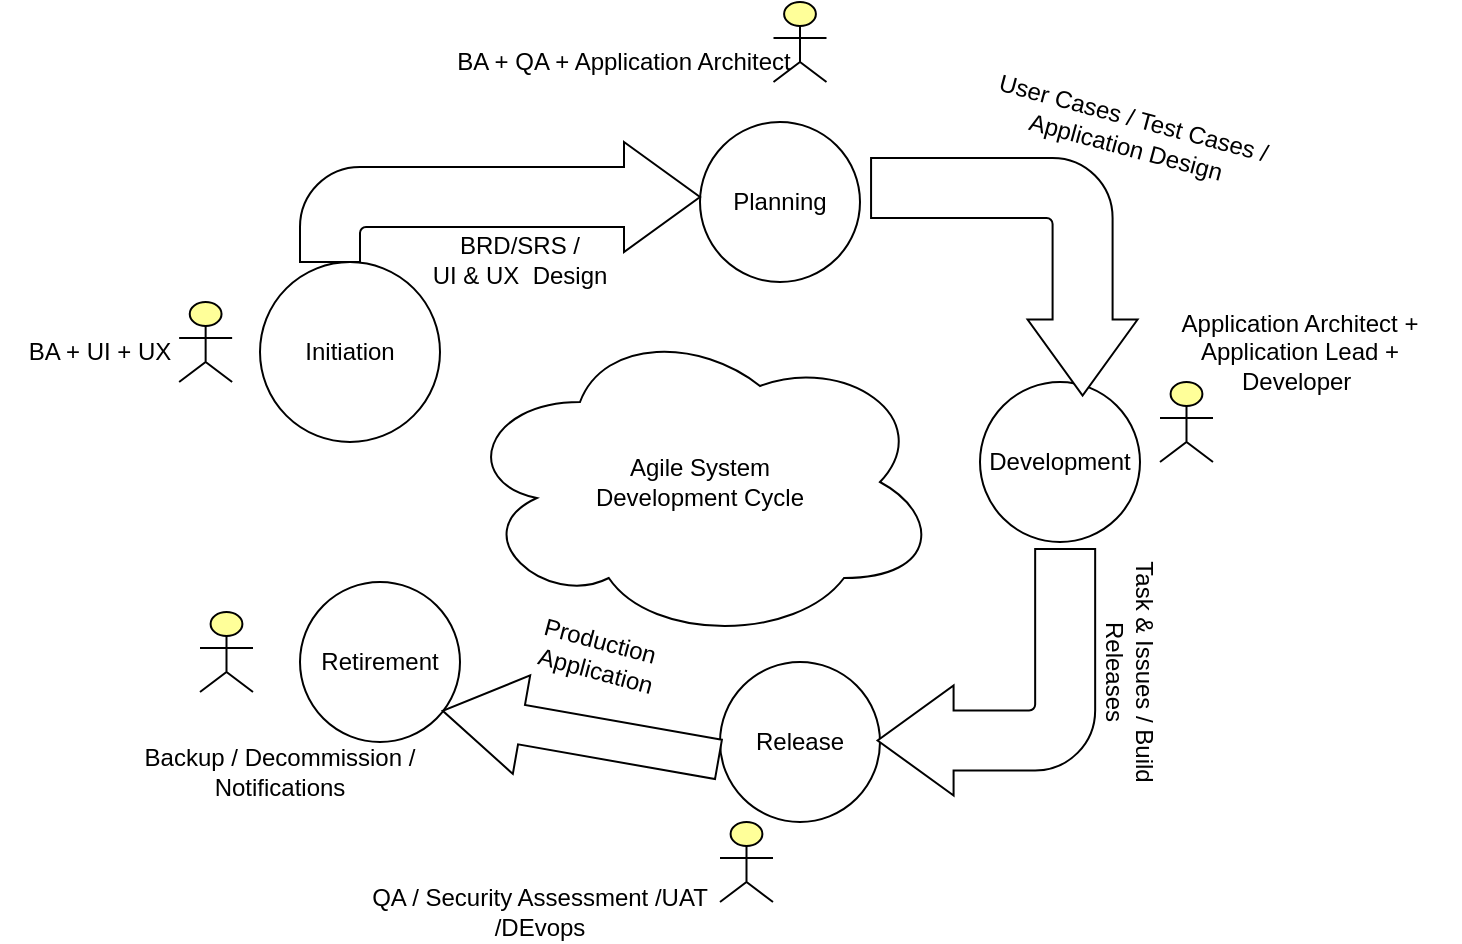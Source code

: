 <mxfile version="23.1.2" type="github">
  <diagram name="Page-1" id="zfi_z39KRMZiAdqfa__p">
    <mxGraphModel dx="1098" dy="506" grid="1" gridSize="10" guides="1" tooltips="1" connect="1" arrows="1" fold="1" page="1" pageScale="1" pageWidth="850" pageHeight="1100" math="0" shadow="0">
      <root>
        <mxCell id="0" />
        <mxCell id="1" parent="0" />
        <mxCell id="br7aP03rx6v40O2pfSzx-1" value="Agile System &lt;br&gt;Development Cycle" style="ellipse;shape=cloud;whiteSpace=wrap;html=1;" vertex="1" parent="1">
          <mxGeometry x="360" y="250" width="240" height="160" as="geometry" />
        </mxCell>
        <mxCell id="br7aP03rx6v40O2pfSzx-2" value="Initiation" style="ellipse;whiteSpace=wrap;html=1;aspect=fixed;" vertex="1" parent="1">
          <mxGeometry x="260" y="220" width="90" height="90" as="geometry" />
        </mxCell>
        <mxCell id="br7aP03rx6v40O2pfSzx-3" value="Planning" style="ellipse;whiteSpace=wrap;html=1;aspect=fixed;" vertex="1" parent="1">
          <mxGeometry x="480" y="150" width="80" height="80" as="geometry" />
        </mxCell>
        <mxCell id="br7aP03rx6v40O2pfSzx-4" value="Development" style="ellipse;whiteSpace=wrap;html=1;aspect=fixed;" vertex="1" parent="1">
          <mxGeometry x="620" y="280" width="80" height="80" as="geometry" />
        </mxCell>
        <mxCell id="br7aP03rx6v40O2pfSzx-5" value="Release" style="ellipse;whiteSpace=wrap;html=1;aspect=fixed;" vertex="1" parent="1">
          <mxGeometry x="490" y="420" width="80" height="80" as="geometry" />
        </mxCell>
        <mxCell id="br7aP03rx6v40O2pfSzx-6" value="Retirement" style="ellipse;whiteSpace=wrap;html=1;aspect=fixed;" vertex="1" parent="1">
          <mxGeometry x="280" y="380" width="80" height="80" as="geometry" />
        </mxCell>
        <mxCell id="br7aP03rx6v40O2pfSzx-13" value="User Cases / Test Cases / Application Design" style="text;html=1;strokeColor=none;fillColor=none;align=center;verticalAlign=middle;whiteSpace=wrap;rounded=0;rotation=15;" vertex="1" parent="1">
          <mxGeometry x="600" y="140" width="190" height="30" as="geometry" />
        </mxCell>
        <mxCell id="br7aP03rx6v40O2pfSzx-12" value="BRD/SRS / &lt;br&gt;UI &amp;amp; UX&amp;nbsp; Design" style="text;html=1;strokeColor=none;fillColor=none;align=center;verticalAlign=middle;whiteSpace=wrap;rounded=0;" vertex="1" parent="1">
          <mxGeometry x="325" y="204" width="130" height="30" as="geometry" />
        </mxCell>
        <mxCell id="br7aP03rx6v40O2pfSzx-17" value="QA / Security Assessment /UAT /DEvops" style="text;html=1;strokeColor=none;fillColor=none;align=center;verticalAlign=middle;whiteSpace=wrap;rounded=0;" vertex="1" parent="1">
          <mxGeometry x="300" y="530" width="200" height="30" as="geometry" />
        </mxCell>
        <mxCell id="br7aP03rx6v40O2pfSzx-18" value="Backup / Decommission / Notifications" style="text;html=1;strokeColor=none;fillColor=none;align=center;verticalAlign=middle;whiteSpace=wrap;rounded=0;" vertex="1" parent="1">
          <mxGeometry x="170" y="460" width="200" height="30" as="geometry" />
        </mxCell>
        <mxCell id="br7aP03rx6v40O2pfSzx-19" value="" style="html=1;shadow=0;dashed=0;align=center;verticalAlign=middle;shape=mxgraph.arrows2.bendArrow;dy=15;dx=38;notch=0;arrowHead=55;rounded=1;" vertex="1" parent="1">
          <mxGeometry x="280" y="160" width="200" height="60" as="geometry" />
        </mxCell>
        <mxCell id="br7aP03rx6v40O2pfSzx-21" value="" style="html=1;shadow=0;dashed=0;align=center;verticalAlign=middle;shape=mxgraph.arrows2.bendArrow;dy=15;dx=38;notch=0;arrowHead=55;rounded=1;rotation=90;" vertex="1" parent="1">
          <mxGeometry x="572.77" y="160.72" width="118.79" height="133.26" as="geometry" />
        </mxCell>
        <mxCell id="br7aP03rx6v40O2pfSzx-22" value="" style="html=1;shadow=0;dashed=0;align=center;verticalAlign=middle;shape=mxgraph.arrows2.bendArrow;dy=15;dx=38;notch=0;arrowHead=55;rounded=1;rotation=-180;" vertex="1" parent="1">
          <mxGeometry x="568.79" y="363.48" width="108.79" height="123.26" as="geometry" />
        </mxCell>
        <mxCell id="br7aP03rx6v40O2pfSzx-25" value="" style="html=1;shadow=0;dashed=0;align=center;verticalAlign=middle;shape=mxgraph.arrows2.arrow;dy=0.6;dx=40;flipH=1;notch=0;rotation=10;" vertex="1" parent="1">
          <mxGeometry x="350.3" y="431.53" width="140" height="50" as="geometry" />
        </mxCell>
        <mxCell id="br7aP03rx6v40O2pfSzx-27" value="" style="html=1;outlineConnect=0;whiteSpace=wrap;fillColor=#ffff99;verticalLabelPosition=bottom;verticalAlign=top;align=center;shape=mxgraph.archimate3.actor;" vertex="1" parent="1">
          <mxGeometry x="516.75" y="90" width="26.5" height="40" as="geometry" />
        </mxCell>
        <mxCell id="br7aP03rx6v40O2pfSzx-28" value="" style="html=1;outlineConnect=0;whiteSpace=wrap;fillColor=#ffff99;verticalLabelPosition=bottom;verticalAlign=top;align=center;shape=mxgraph.archimate3.actor;" vertex="1" parent="1">
          <mxGeometry x="219.57" y="240" width="26.5" height="40" as="geometry" />
        </mxCell>
        <mxCell id="br7aP03rx6v40O2pfSzx-29" value="" style="html=1;outlineConnect=0;whiteSpace=wrap;fillColor=#ffff99;verticalLabelPosition=bottom;verticalAlign=top;align=center;shape=mxgraph.archimate3.actor;" vertex="1" parent="1">
          <mxGeometry x="710" y="280" width="26.5" height="40" as="geometry" />
        </mxCell>
        <mxCell id="br7aP03rx6v40O2pfSzx-31" value="" style="html=1;outlineConnect=0;whiteSpace=wrap;fillColor=#ffff99;verticalLabelPosition=bottom;verticalAlign=top;align=center;shape=mxgraph.archimate3.actor;" vertex="1" parent="1">
          <mxGeometry x="490" y="500" width="26.5" height="40" as="geometry" />
        </mxCell>
        <mxCell id="br7aP03rx6v40O2pfSzx-32" value="" style="html=1;outlineConnect=0;whiteSpace=wrap;fillColor=#ffff99;verticalLabelPosition=bottom;verticalAlign=top;align=center;shape=mxgraph.archimate3.actor;" vertex="1" parent="1">
          <mxGeometry x="230" y="395" width="26.5" height="40" as="geometry" />
        </mxCell>
        <mxCell id="br7aP03rx6v40O2pfSzx-34" value="BA + UI + UX" style="text;html=1;strokeColor=none;fillColor=none;align=center;verticalAlign=middle;whiteSpace=wrap;rounded=0;" vertex="1" parent="1">
          <mxGeometry x="130" y="250.0" width="100" height="30" as="geometry" />
        </mxCell>
        <mxCell id="br7aP03rx6v40O2pfSzx-35" value="Application Architect + Application Lead + Developer&amp;nbsp;" style="text;html=1;strokeColor=none;fillColor=none;align=center;verticalAlign=middle;whiteSpace=wrap;rounded=0;" vertex="1" parent="1">
          <mxGeometry x="700" y="250" width="160" height="30" as="geometry" />
        </mxCell>
        <mxCell id="br7aP03rx6v40O2pfSzx-36" value="Task &amp;amp; Issues / Build Releases" style="text;html=1;strokeColor=none;fillColor=none;align=center;verticalAlign=middle;whiteSpace=wrap;rounded=0;rotation=90;" vertex="1" parent="1">
          <mxGeometry x="625" y="410" width="140" height="30" as="geometry" />
        </mxCell>
        <mxCell id="br7aP03rx6v40O2pfSzx-37" value="Production&amp;nbsp; Application" style="text;html=1;strokeColor=none;fillColor=none;align=center;verticalAlign=middle;whiteSpace=wrap;rounded=0;rotation=15;" vertex="1" parent="1">
          <mxGeometry x="370.3" y="401.53" width="120" height="30" as="geometry" />
        </mxCell>
        <mxCell id="br7aP03rx6v40O2pfSzx-38" value="BA + QA + Application Architect" style="text;html=1;strokeColor=none;fillColor=none;align=center;verticalAlign=middle;whiteSpace=wrap;rounded=0;" vertex="1" parent="1">
          <mxGeometry x="356.5" y="105" width="170" height="30" as="geometry" />
        </mxCell>
      </root>
    </mxGraphModel>
  </diagram>
</mxfile>
